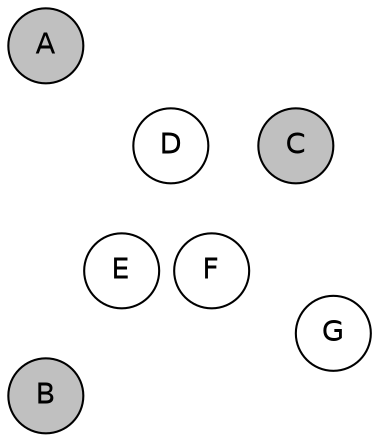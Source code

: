 
graph {

layout = circo;
mindist = .1

node [shape = circle, fontname = Helvetica, margin = 0, style = filled]
edge [style=invis]

subgraph 1 {
	E -- F -- F# -- G -- G# -- A -- A# -- B -- C -- C# -- D -- D# -- E
}

C [fillcolor = gray];
C# [fillcolor = white];
D [fillcolor = white];
D# [fillcolor = gray];
E [fillcolor = white];
F [fillcolor = white];
F# [fillcolor = cadetblue1];
G [fillcolor = white];
G# [fillcolor = white];
A [fillcolor = gray];
A# [fillcolor = gray];
B [fillcolor = gray];
}
